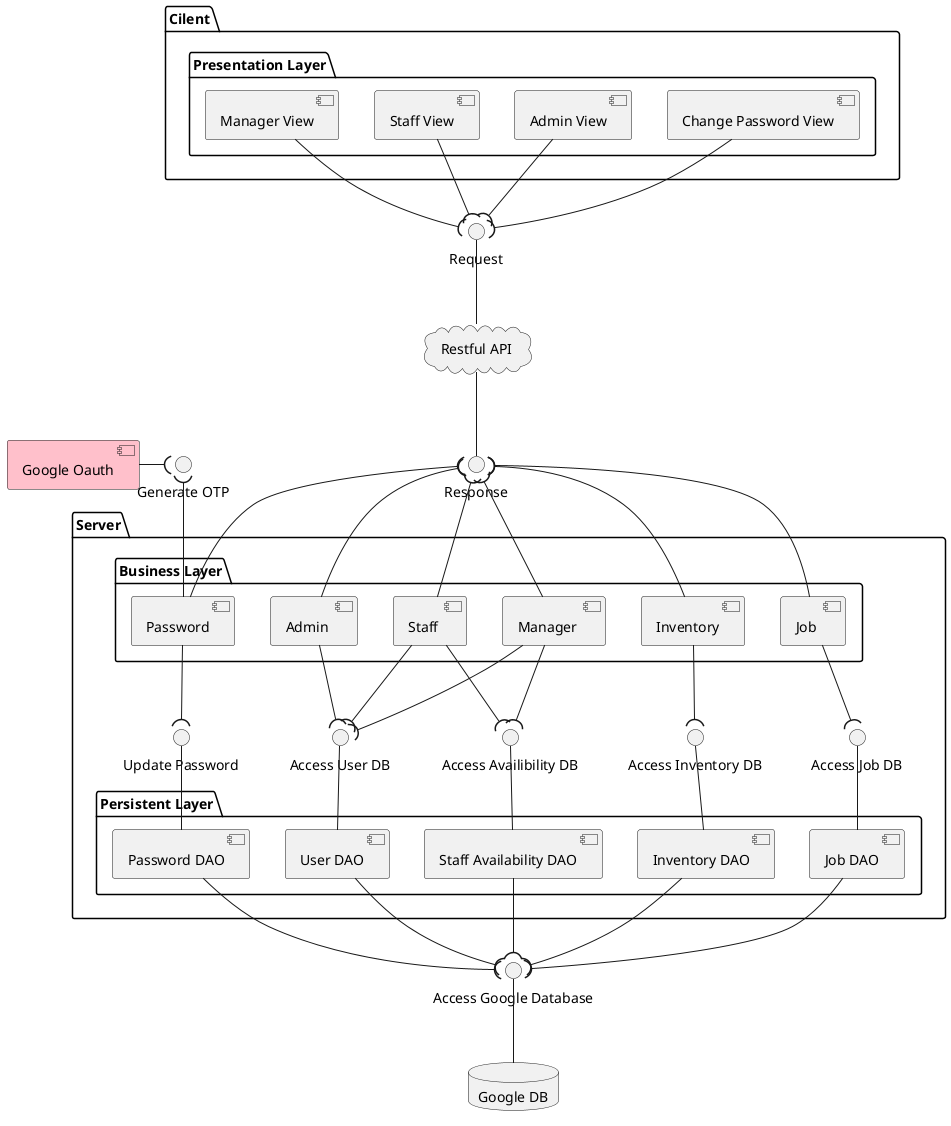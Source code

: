@startuml
top to bottom direction

'Interface

'Declaring things
database "Google DB" as db
[Google Oauth] as Google #Pink

package "Cilent" as Cilent{
  package  "Presentation Layer"  as Presentation{
    [Change Password View] as PasswordView
    [Admin View] as AdminView
    [Staff View] as StaffView
    [Manager View] as ManagerView

  }
}

package "Server" as server{
  Interface "Access User DB" as EditUser
  Interface "Access Job DB" as UpdateJob
  Interface "Update Password" as UpdatePassword
  Interface "Access Inventory DB" as UpdateInventory
  Interface "Access Availibility DB" as UpdateStaffAvailabliy

  package  "Business Layer" as Business {
    [Admin ] as Admin
    [Staff ] as Staff
    [Manager ] as Manager
    [Job ] as Job
    [Inventory] as Inventory
    [Password] as Password
    Admin -d-( EditUser
    Staff -d-( EditUser
    Manager -d-( EditUser
    Staff -d-( UpdateStaffAvailabliy
    Manager -d-( UpdateStaffAvailabliy
    Job -d-( UpdateJob
    Inventory -d-( UpdateInventory
    Password -d-( UpdatePassword


  }

  package "Persistent Layer" as Persistent {
    [User DAO] as UserDAO
    [Job DAO] as JobDAO
    [Password DAO] as PasswordDAO
    [Inventory DAO] as InventoryDAO
    [Staff Availability DAO] as StaffAvailabilityDAO
    UserDAO -u- EditUser
    JobDAO -u- UpdateJob
    PasswordDAO -u- UpdatePassword
    InventoryDAO -u- UpdateInventory
    StaffAvailabilityDAO -u- UpdateStaffAvailabliy
  }

}

cloud "Restful API" as RestfulAPI{
}
' Business <-d->  Persistent

' Persistent <-> db


Interface "Generate OTP" as OTP
Interface "Request" as HTTPRequest
Interface "Response" as HTTPResponse
Interface "Access Google Database" as AccessDB

RestfulAPI -d- HTTPResponse
RestfulAPI -u- HTTPRequest

PasswordView -d-( HTTPRequest
StaffView -d-( HTTPRequest
AdminView -d-( HTTPRequest
ManagerView -d-( HTTPRequest


Admin  -u-( HTTPResponse
Staff -u-( HTTPResponse
Manager -u-( HTTPResponse
Job -u-( HTTPResponse
Inventory -u-( HTTPResponse
Password -u-( HTTPResponse

Password -u-( OTP
Google -( OTP


UserDAO -d-( AccessDB
JobDAO -d-( AccessDB
PasswordDAO -d-( AccessDB
InventoryDAO -d-( AccessDB
StaffAvailabilityDAO -d-( AccessDB

db -u- AccessDB


@enduml